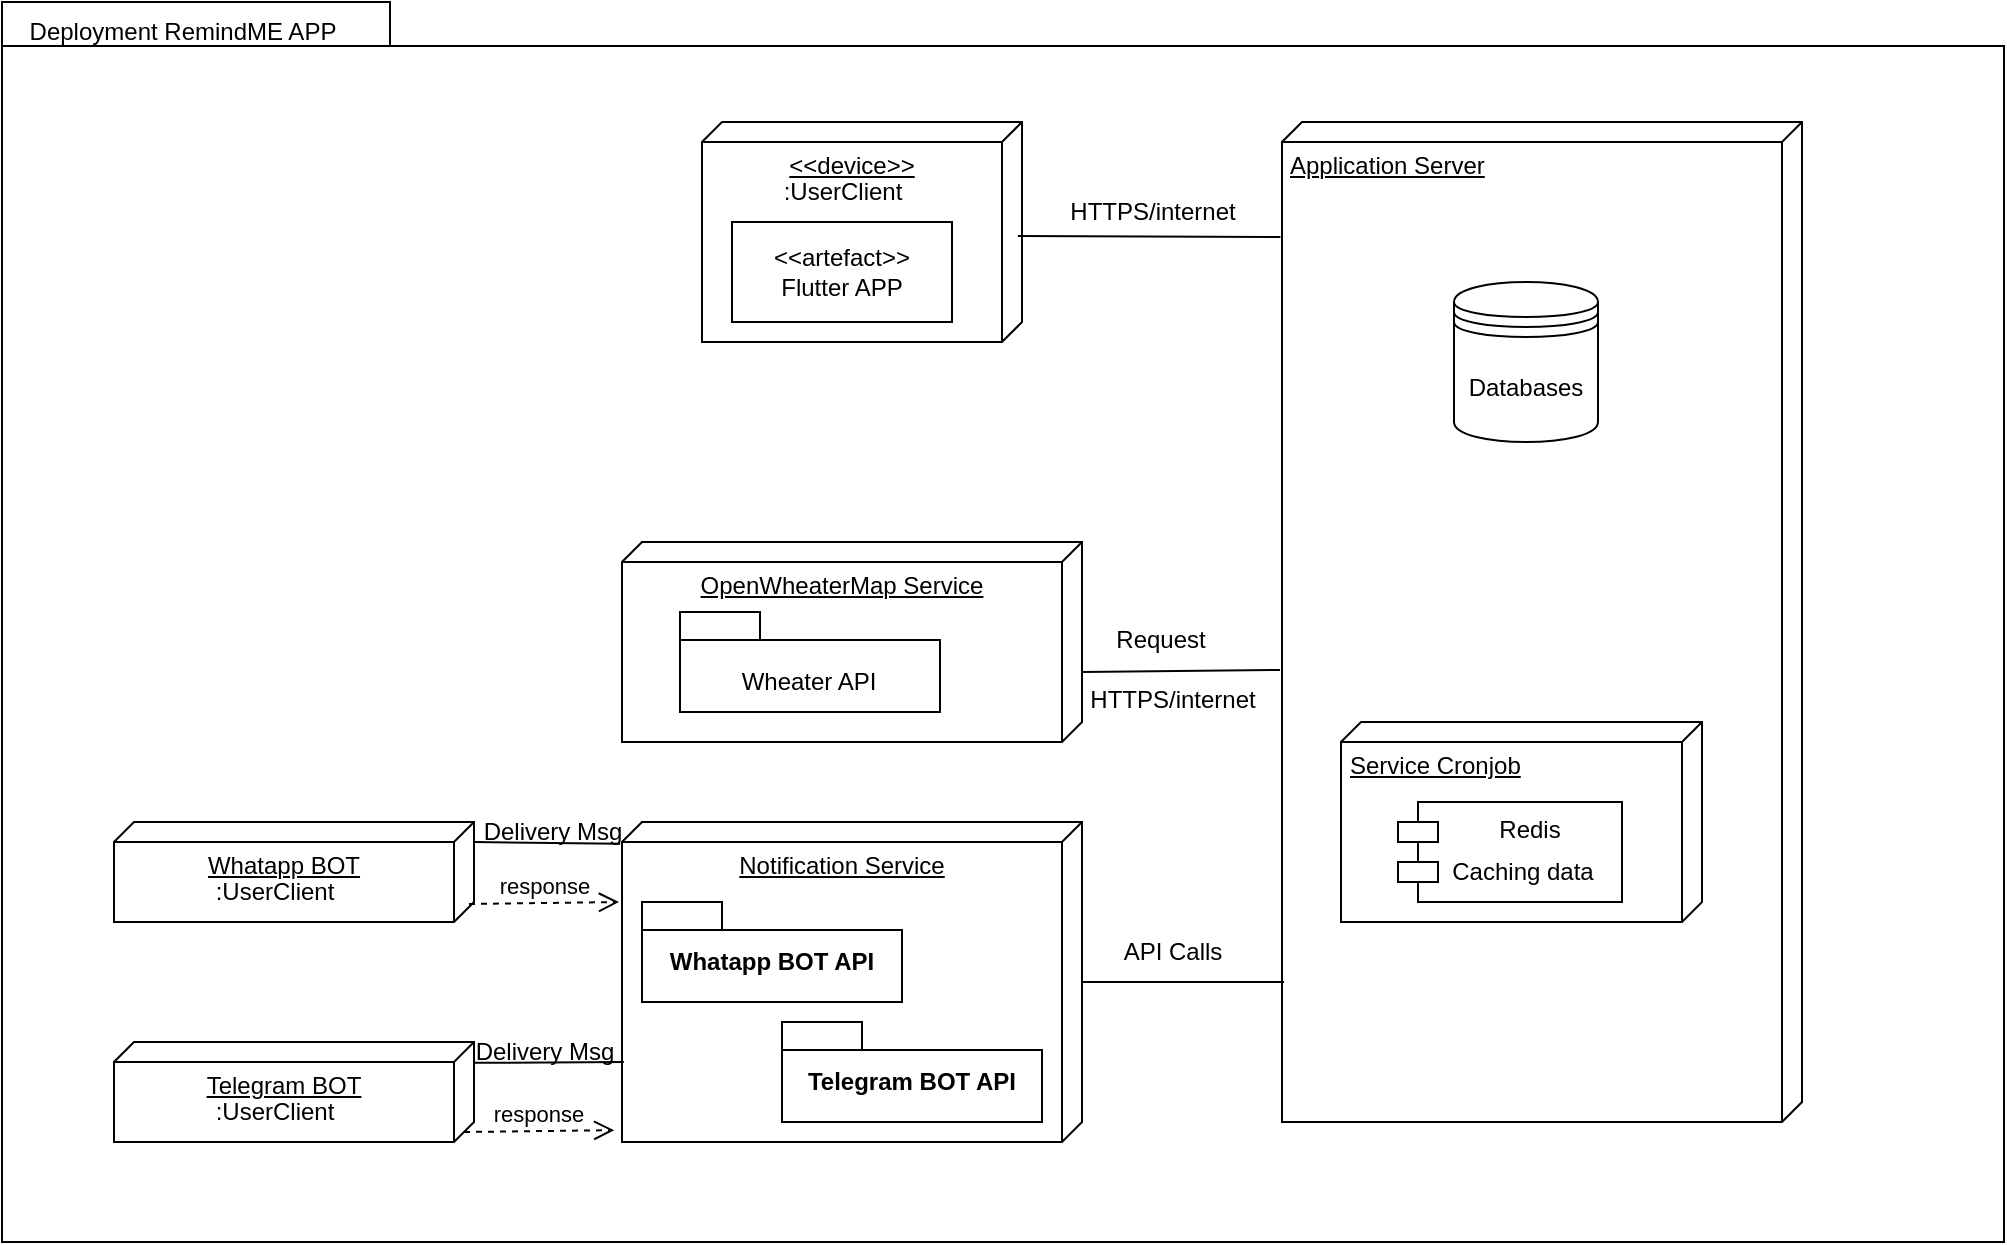 <mxfile version="26.0.10">
  <diagram name="Page-1" id="b5b7bab2-c9e2-2cf4-8b2a-24fd1a2a6d21">
    <mxGraphModel dx="372" dy="-560" grid="1" gridSize="10" guides="1" tooltips="1" connect="1" arrows="1" fold="1" page="1" pageScale="1" pageWidth="827" pageHeight="1169" background="none" math="0" shadow="0">
      <root>
        <mxCell id="0" />
        <mxCell id="1" parent="0" />
        <mxCell id="6e0c8c40b5770093-72" value="" style="shape=folder;fontStyle=1;spacingTop=10;tabWidth=194;tabHeight=22;tabPosition=left;html=1;rounded=0;shadow=0;comic=0;labelBackgroundColor=none;strokeWidth=1;fillColor=none;fontFamily=Verdana;fontSize=10;align=center;" parent="1" vertex="1">
          <mxGeometry x="1270" y="1450" width="1001" height="620" as="geometry" />
        </mxCell>
        <mxCell id="9qTncuzwOLMPVxKCaAhH-1" value="Application Server" style="verticalAlign=top;align=left;spacingTop=8;spacingLeft=2;spacingRight=12;shape=cube;size=10;direction=south;fontStyle=4;html=1;whiteSpace=wrap;" vertex="1" parent="1">
          <mxGeometry x="1910" y="1510" width="260" height="500" as="geometry" />
        </mxCell>
        <mxCell id="9qTncuzwOLMPVxKCaAhH-2" value="&amp;lt;&amp;lt;device&amp;gt;&amp;gt;" style="verticalAlign=top;align=center;spacingTop=8;spacingLeft=2;spacingRight=12;shape=cube;size=10;direction=south;fontStyle=4;html=1;whiteSpace=wrap;" vertex="1" parent="1">
          <mxGeometry x="1620" y="1510" width="160" height="110" as="geometry" />
        </mxCell>
        <mxCell id="9qTncuzwOLMPVxKCaAhH-3" value=":UserClient" style="text;html=1;align=center;verticalAlign=middle;resizable=0;points=[];autosize=1;strokeColor=none;fillColor=none;" vertex="1" parent="1">
          <mxGeometry x="1650" y="1530" width="80" height="30" as="geometry" />
        </mxCell>
        <mxCell id="9qTncuzwOLMPVxKCaAhH-4" value="&amp;lt;&amp;lt;artefact&amp;gt;&amp;gt;&lt;div&gt;Flutter APP&lt;/div&gt;" style="html=1;whiteSpace=wrap;" vertex="1" parent="1">
          <mxGeometry x="1635" y="1560" width="110" height="50" as="geometry" />
        </mxCell>
        <mxCell id="9qTncuzwOLMPVxKCaAhH-7" value="" style="endArrow=none;html=1;rounded=0;exitX=0.115;exitY=1.003;exitDx=0;exitDy=0;exitPerimeter=0;entryX=0.518;entryY=0.013;entryDx=0;entryDy=0;entryPerimeter=0;" edge="1" parent="1" source="9qTncuzwOLMPVxKCaAhH-1" target="9qTncuzwOLMPVxKCaAhH-2">
          <mxGeometry width="50" height="50" relative="1" as="geometry">
            <mxPoint x="1920" y="1810" as="sourcePoint" />
            <mxPoint x="1790" y="1514" as="targetPoint" />
          </mxGeometry>
        </mxCell>
        <mxCell id="9qTncuzwOLMPVxKCaAhH-8" value="Notification Service" style="verticalAlign=top;align=center;spacingTop=8;spacingLeft=2;spacingRight=12;shape=cube;size=10;direction=south;fontStyle=4;html=1;whiteSpace=wrap;" vertex="1" parent="1">
          <mxGeometry x="1580" y="1860" width="230" height="160" as="geometry" />
        </mxCell>
        <mxCell id="9qTncuzwOLMPVxKCaAhH-11" value="Whatapp BOT API" style="shape=folder;fontStyle=1;spacingTop=10;tabWidth=40;tabHeight=14;tabPosition=left;html=1;whiteSpace=wrap;" vertex="1" parent="1">
          <mxGeometry x="1590" y="1900" width="130" height="50" as="geometry" />
        </mxCell>
        <mxCell id="9qTncuzwOLMPVxKCaAhH-12" value="Telegram BOT API" style="shape=folder;fontStyle=1;spacingTop=10;tabWidth=40;tabHeight=14;tabPosition=left;html=1;whiteSpace=wrap;" vertex="1" parent="1">
          <mxGeometry x="1660" y="1960" width="130" height="50" as="geometry" />
        </mxCell>
        <mxCell id="9qTncuzwOLMPVxKCaAhH-13" value="Whatapp BOT" style="verticalAlign=top;align=center;spacingTop=8;spacingLeft=2;spacingRight=12;shape=cube;size=10;direction=south;fontStyle=4;html=1;whiteSpace=wrap;" vertex="1" parent="1">
          <mxGeometry x="1326" y="1860" width="180" height="50" as="geometry" />
        </mxCell>
        <mxCell id="9qTncuzwOLMPVxKCaAhH-14" value=":UserClient" style="text;html=1;align=center;verticalAlign=middle;resizable=0;points=[];autosize=1;strokeColor=none;fillColor=none;" vertex="1" parent="1">
          <mxGeometry x="1366" y="1880" width="80" height="30" as="geometry" />
        </mxCell>
        <mxCell id="9qTncuzwOLMPVxKCaAhH-17" value="Telegram BOT" style="verticalAlign=top;align=center;spacingTop=8;spacingLeft=2;spacingRight=12;shape=cube;size=10;direction=south;fontStyle=4;html=1;whiteSpace=wrap;" vertex="1" parent="1">
          <mxGeometry x="1326" y="1970" width="180" height="50" as="geometry" />
        </mxCell>
        <mxCell id="9qTncuzwOLMPVxKCaAhH-18" value=":UserClient" style="text;html=1;align=center;verticalAlign=middle;resizable=0;points=[];autosize=1;strokeColor=none;fillColor=none;" vertex="1" parent="1">
          <mxGeometry x="1366" y="1990" width="80" height="30" as="geometry" />
        </mxCell>
        <mxCell id="9qTncuzwOLMPVxKCaAhH-21" value="Delivery Msg" style="text;html=1;align=center;verticalAlign=middle;resizable=0;points=[];autosize=1;strokeColor=none;fillColor=none;" vertex="1" parent="1">
          <mxGeometry x="1496" y="1960" width="90" height="30" as="geometry" />
        </mxCell>
        <mxCell id="9qTncuzwOLMPVxKCaAhH-22" value="" style="endArrow=none;html=1;rounded=0;exitX=0.838;exitY=0.996;exitDx=0;exitDy=0;exitPerimeter=0;" edge="1" parent="1">
          <mxGeometry width="50" height="50" relative="1" as="geometry">
            <mxPoint x="1580.92" y="1980" as="sourcePoint" />
            <mxPoint x="1506" y="1980.418" as="targetPoint" />
          </mxGeometry>
        </mxCell>
        <mxCell id="9qTncuzwOLMPVxKCaAhH-23" value="Delivery Msg" style="text;html=1;align=center;verticalAlign=middle;resizable=0;points=[];autosize=1;strokeColor=none;fillColor=none;" vertex="1" parent="1">
          <mxGeometry x="1500" y="1850" width="90" height="30" as="geometry" />
        </mxCell>
        <mxCell id="9qTncuzwOLMPVxKCaAhH-24" value="" style="endArrow=none;html=1;rounded=0;exitX=0.169;exitY=1.004;exitDx=0;exitDy=0;exitPerimeter=0;" edge="1" parent="1">
          <mxGeometry width="50" height="50" relative="1" as="geometry">
            <mxPoint x="1579.08" y="1870.91" as="sourcePoint" />
            <mxPoint x="1506" y="1869.996" as="targetPoint" />
          </mxGeometry>
        </mxCell>
        <mxCell id="9qTncuzwOLMPVxKCaAhH-25" value="" style="endArrow=none;html=1;rounded=0;exitX=0.86;exitY=0.996;exitDx=0;exitDy=0;exitPerimeter=0;" edge="1" parent="1" source="9qTncuzwOLMPVxKCaAhH-1" target="9qTncuzwOLMPVxKCaAhH-8">
          <mxGeometry width="50" height="50" relative="1" as="geometry">
            <mxPoint x="1910" y="1541" as="sourcePoint" />
            <mxPoint x="1810" y="1444" as="targetPoint" />
          </mxGeometry>
        </mxCell>
        <mxCell id="9qTncuzwOLMPVxKCaAhH-26" value="API Calls" style="text;html=1;align=center;verticalAlign=middle;resizable=0;points=[];autosize=1;strokeColor=none;fillColor=none;" vertex="1" parent="1">
          <mxGeometry x="1820" y="1910" width="70" height="30" as="geometry" />
        </mxCell>
        <mxCell id="9qTncuzwOLMPVxKCaAhH-27" value="Databases" style="shape=datastore;whiteSpace=wrap;html=1;" vertex="1" parent="1">
          <mxGeometry x="1996" y="1590" width="72" height="80" as="geometry" />
        </mxCell>
        <mxCell id="9qTncuzwOLMPVxKCaAhH-28" value="HTTPS/internet" style="text;html=1;align=center;verticalAlign=middle;resizable=0;points=[];autosize=1;strokeColor=none;fillColor=none;" vertex="1" parent="1">
          <mxGeometry x="1790" y="1540" width="110" height="30" as="geometry" />
        </mxCell>
        <mxCell id="9qTncuzwOLMPVxKCaAhH-29" value="OpenWheaterMap Service&lt;div&gt;&lt;br&gt;&lt;/div&gt;" style="verticalAlign=top;align=center;spacingTop=8;spacingLeft=2;spacingRight=12;shape=cube;size=10;direction=south;fontStyle=4;html=1;whiteSpace=wrap;" vertex="1" parent="1">
          <mxGeometry x="1580" y="1720" width="230" height="100" as="geometry" />
        </mxCell>
        <mxCell id="9qTncuzwOLMPVxKCaAhH-30" value="" style="shape=folder;fontStyle=1;spacingTop=10;tabWidth=40;tabHeight=14;tabPosition=left;html=1;whiteSpace=wrap;" vertex="1" parent="1">
          <mxGeometry x="1609" y="1755" width="130" height="50" as="geometry" />
        </mxCell>
        <mxCell id="9qTncuzwOLMPVxKCaAhH-32" value="Wheater API" style="text;html=1;align=center;verticalAlign=middle;resizable=0;points=[];autosize=1;strokeColor=none;fillColor=none;" vertex="1" parent="1">
          <mxGeometry x="1628" y="1775" width="90" height="30" as="geometry" />
        </mxCell>
        <mxCell id="9qTncuzwOLMPVxKCaAhH-34" value="" style="endArrow=none;html=1;rounded=0;exitX=0.65;exitY=0;exitDx=0;exitDy=0;exitPerimeter=0;entryX=0.548;entryY=1.004;entryDx=0;entryDy=0;entryPerimeter=0;" edge="1" parent="1" source="9qTncuzwOLMPVxKCaAhH-29" target="9qTncuzwOLMPVxKCaAhH-1">
          <mxGeometry width="50" height="50" relative="1" as="geometry">
            <mxPoint x="1920" y="1800" as="sourcePoint" />
            <mxPoint x="1970" y="1750" as="targetPoint" />
          </mxGeometry>
        </mxCell>
        <mxCell id="9qTncuzwOLMPVxKCaAhH-36" value="Request" style="text;html=1;align=center;verticalAlign=middle;resizable=0;points=[];autosize=1;strokeColor=none;fillColor=none;" vertex="1" parent="1">
          <mxGeometry x="1814" y="1754" width="70" height="30" as="geometry" />
        </mxCell>
        <mxCell id="9qTncuzwOLMPVxKCaAhH-37" value="HTTPS/internet" style="text;html=1;align=center;verticalAlign=middle;resizable=0;points=[];autosize=1;strokeColor=none;fillColor=none;" vertex="1" parent="1">
          <mxGeometry x="1800" y="1784" width="110" height="30" as="geometry" />
        </mxCell>
        <mxCell id="9qTncuzwOLMPVxKCaAhH-40" value="response" style="html=1;verticalAlign=bottom;endArrow=open;dashed=1;endSize=8;curved=0;rounded=0;entryX=0.963;entryY=1.017;entryDx=0;entryDy=0;entryPerimeter=0;exitX=0;exitY=0;exitDx=45;exitDy=5;exitPerimeter=0;" edge="1" parent="1" source="9qTncuzwOLMPVxKCaAhH-17" target="9qTncuzwOLMPVxKCaAhH-8">
          <mxGeometry relative="1" as="geometry">
            <mxPoint x="1986" y="1740" as="sourcePoint" />
            <mxPoint x="1906" y="1740" as="targetPoint" />
          </mxGeometry>
        </mxCell>
        <mxCell id="9qTncuzwOLMPVxKCaAhH-42" value="response" style="html=1;verticalAlign=bottom;endArrow=open;dashed=1;endSize=8;curved=0;rounded=0;entryX=0.963;entryY=1.017;entryDx=0;entryDy=0;entryPerimeter=0;exitX=0;exitY=0;exitDx=45;exitDy=5;exitPerimeter=0;" edge="1" parent="1">
          <mxGeometry relative="1" as="geometry">
            <mxPoint x="1503.5" y="1901" as="sourcePoint" />
            <mxPoint x="1578.5" y="1900" as="targetPoint" />
          </mxGeometry>
        </mxCell>
        <mxCell id="9qTncuzwOLMPVxKCaAhH-43" value="Service Cronjob" style="verticalAlign=top;align=left;spacingTop=8;spacingLeft=2;spacingRight=12;shape=cube;size=10;direction=south;fontStyle=4;html=1;whiteSpace=wrap;" vertex="1" parent="1">
          <mxGeometry x="1939.5" y="1810" width="180.5" height="100" as="geometry" />
        </mxCell>
        <mxCell id="9qTncuzwOLMPVxKCaAhH-44" value="Redis" style="shape=module;align=left;spacingLeft=20;align=center;verticalAlign=top;whiteSpace=wrap;html=1;" vertex="1" parent="1">
          <mxGeometry x="1968" y="1850" width="112" height="50" as="geometry" />
        </mxCell>
        <mxCell id="9qTncuzwOLMPVxKCaAhH-45" value="Caching data" style="text;html=1;align=center;verticalAlign=middle;resizable=0;points=[];autosize=1;strokeColor=none;fillColor=none;" vertex="1" parent="1">
          <mxGeometry x="1984.75" y="1870" width="90" height="30" as="geometry" />
        </mxCell>
        <mxCell id="9qTncuzwOLMPVxKCaAhH-46" value="Deployment RemindME APP" style="text;html=1;align=center;verticalAlign=middle;resizable=0;points=[];autosize=1;strokeColor=none;fillColor=none;" vertex="1" parent="1">
          <mxGeometry x="1270" y="1450" width="180" height="30" as="geometry" />
        </mxCell>
      </root>
    </mxGraphModel>
  </diagram>
</mxfile>
